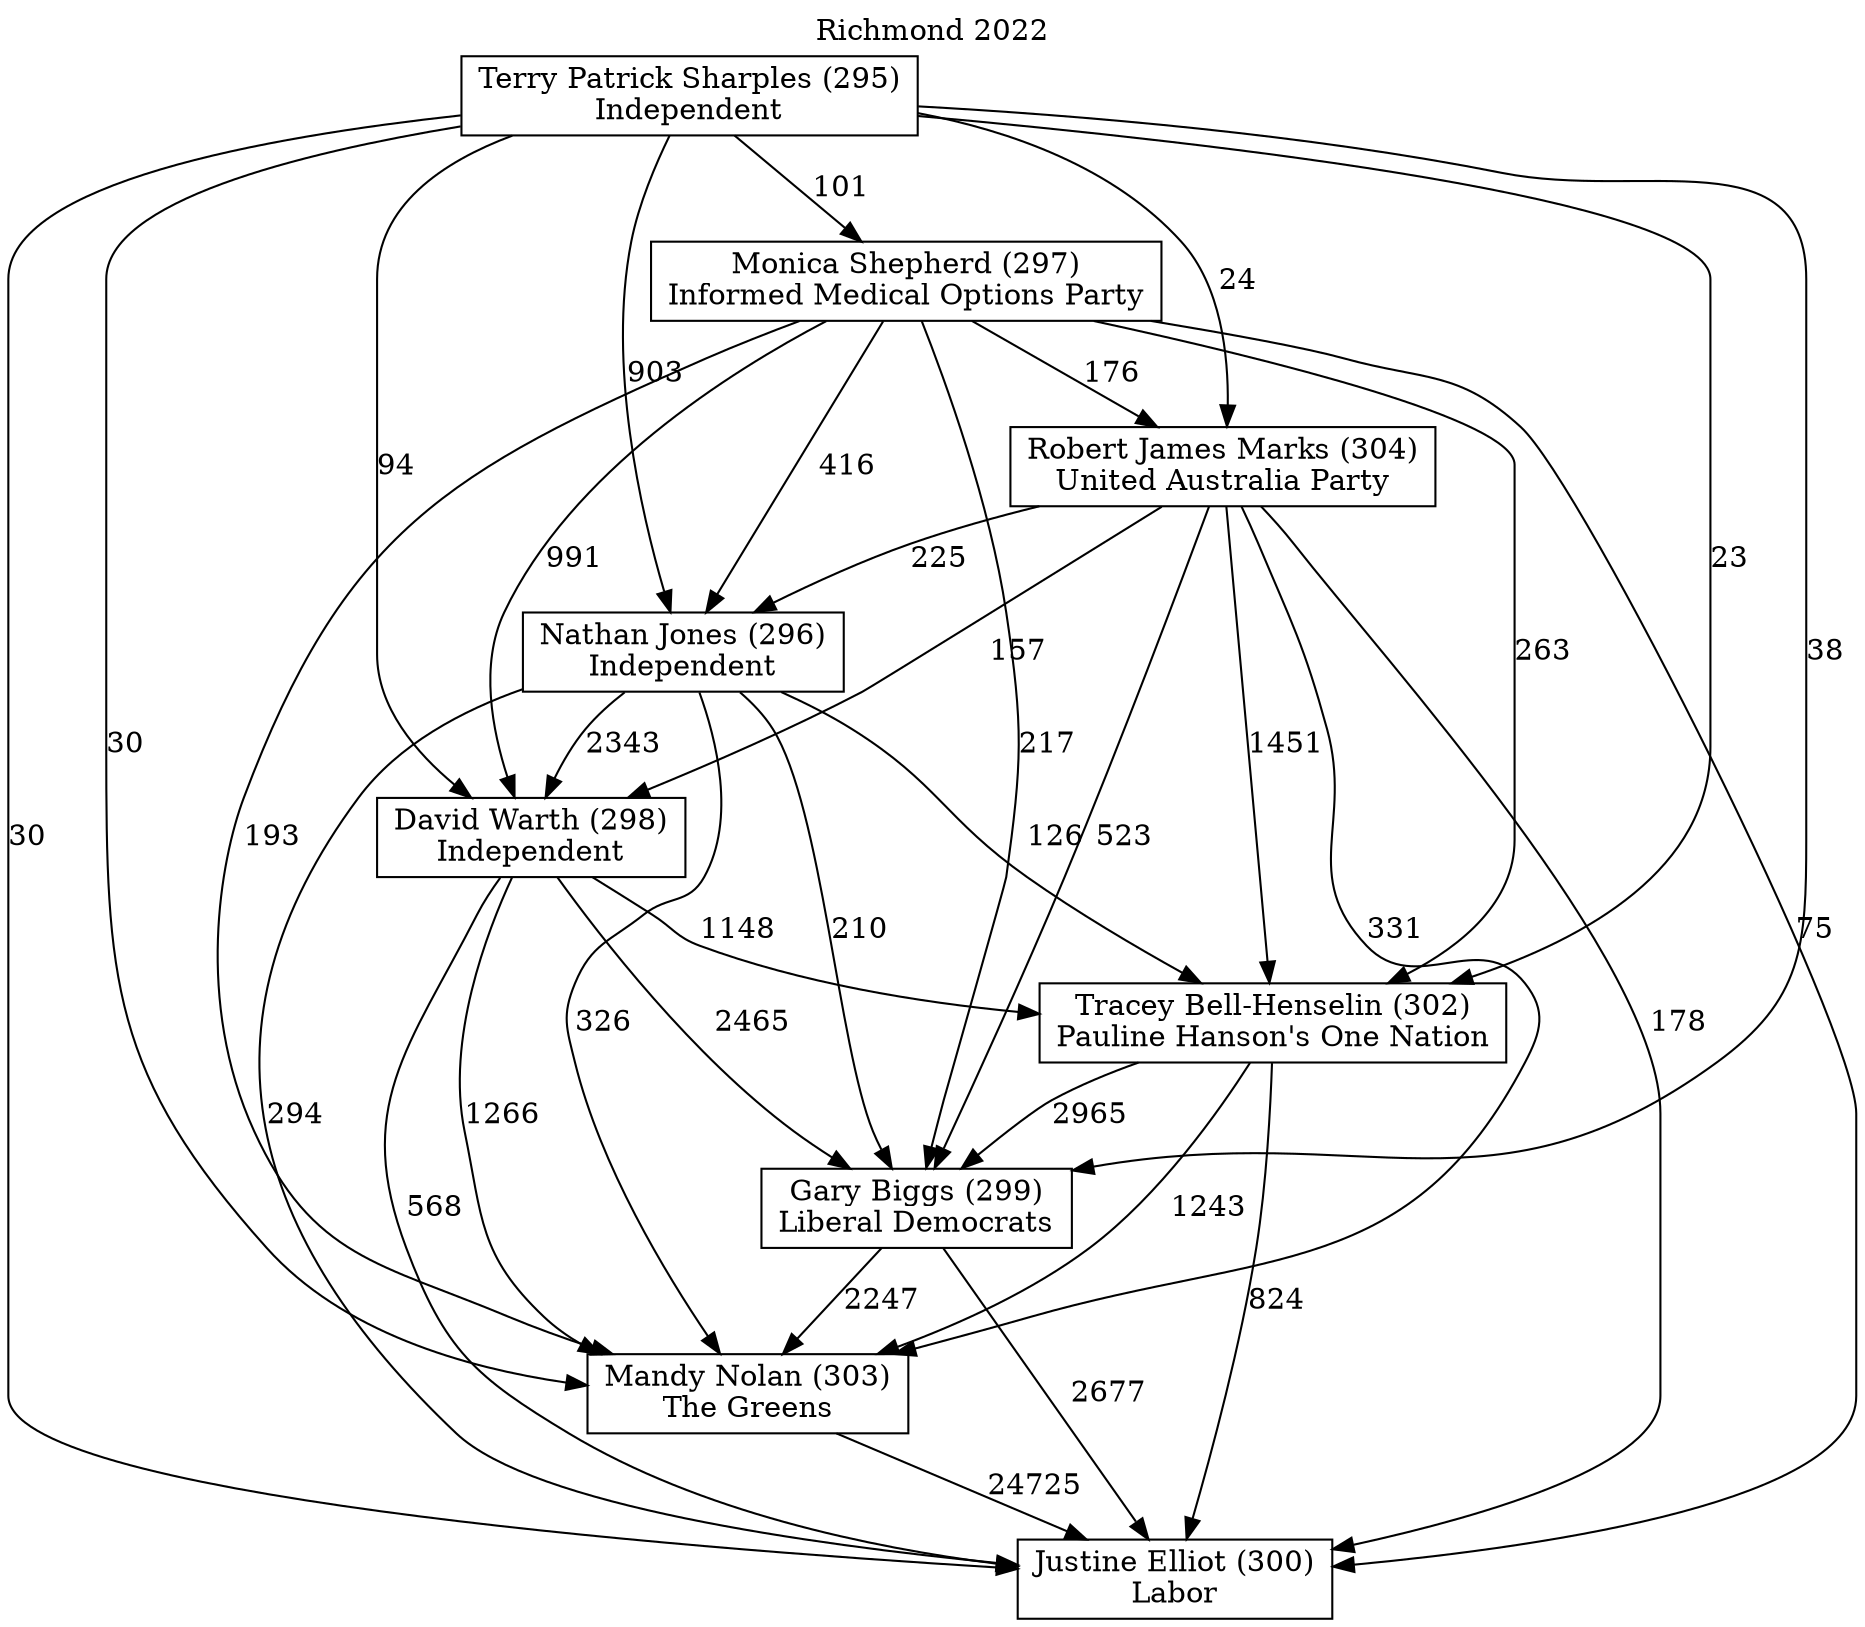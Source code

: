 // House preference flow
digraph "Justine Elliot (300)_Richmond_2022" {
	graph [label="Richmond 2022" labelloc=t mclimit=10]
	node [shape=box]
	"Monica Shepherd (297)" [label="Monica Shepherd (297)
Informed Medical Options Party"]
	"Justine Elliot (300)" [label="Justine Elliot (300)
Labor"]
	"Gary Biggs (299)" [label="Gary Biggs (299)
Liberal Democrats"]
	"Tracey Bell-Henselin (302)" [label="Tracey Bell-Henselin (302)
Pauline Hanson's One Nation"]
	"Nathan Jones (296)" [label="Nathan Jones (296)
Independent"]
	"Mandy Nolan (303)" [label="Mandy Nolan (303)
The Greens"]
	"Terry Patrick Sharples (295)" [label="Terry Patrick Sharples (295)
Independent"]
	"Robert James Marks (304)" [label="Robert James Marks (304)
United Australia Party"]
	"David Warth (298)" [label="David Warth (298)
Independent"]
	"Monica Shepherd (297)" -> "Tracey Bell-Henselin (302)" [label=263]
	"Gary Biggs (299)" -> "Mandy Nolan (303)" [label=2247]
	"Terry Patrick Sharples (295)" -> "David Warth (298)" [label=94]
	"Gary Biggs (299)" -> "Justine Elliot (300)" [label=2677]
	"Terry Patrick Sharples (295)" -> "Robert James Marks (304)" [label=24]
	"David Warth (298)" -> "Tracey Bell-Henselin (302)" [label=1148]
	"Robert James Marks (304)" -> "David Warth (298)" [label=157]
	"Terry Patrick Sharples (295)" -> "Mandy Nolan (303)" [label=30]
	"Monica Shepherd (297)" -> "David Warth (298)" [label=991]
	"Robert James Marks (304)" -> "Gary Biggs (299)" [label=523]
	"Nathan Jones (296)" -> "Justine Elliot (300)" [label=294]
	"Monica Shepherd (297)" -> "Mandy Nolan (303)" [label=193]
	"Mandy Nolan (303)" -> "Justine Elliot (300)" [label=24725]
	"Tracey Bell-Henselin (302)" -> "Gary Biggs (299)" [label=2965]
	"Robert James Marks (304)" -> "Mandy Nolan (303)" [label=331]
	"Tracey Bell-Henselin (302)" -> "Justine Elliot (300)" [label=824]
	"Nathan Jones (296)" -> "Mandy Nolan (303)" [label=326]
	"Terry Patrick Sharples (295)" -> "Gary Biggs (299)" [label=38]
	"Robert James Marks (304)" -> "Nathan Jones (296)" [label=225]
	"Monica Shepherd (297)" -> "Robert James Marks (304)" [label=176]
	"Nathan Jones (296)" -> "David Warth (298)" [label=2343]
	"Tracey Bell-Henselin (302)" -> "Mandy Nolan (303)" [label=1243]
	"David Warth (298)" -> "Mandy Nolan (303)" [label=1266]
	"Terry Patrick Sharples (295)" -> "Tracey Bell-Henselin (302)" [label=23]
	"Nathan Jones (296)" -> "Gary Biggs (299)" [label=210]
	"David Warth (298)" -> "Justine Elliot (300)" [label=568]
	"Terry Patrick Sharples (295)" -> "Justine Elliot (300)" [label=30]
	"Monica Shepherd (297)" -> "Nathan Jones (296)" [label=416]
	"Monica Shepherd (297)" -> "Justine Elliot (300)" [label=75]
	"Monica Shepherd (297)" -> "Gary Biggs (299)" [label=217]
	"Terry Patrick Sharples (295)" -> "Nathan Jones (296)" [label=903]
	"David Warth (298)" -> "Gary Biggs (299)" [label=2465]
	"Nathan Jones (296)" -> "Tracey Bell-Henselin (302)" [label=126]
	"Robert James Marks (304)" -> "Tracey Bell-Henselin (302)" [label=1451]
	"Robert James Marks (304)" -> "Justine Elliot (300)" [label=178]
	"Terry Patrick Sharples (295)" -> "Monica Shepherd (297)" [label=101]
}

